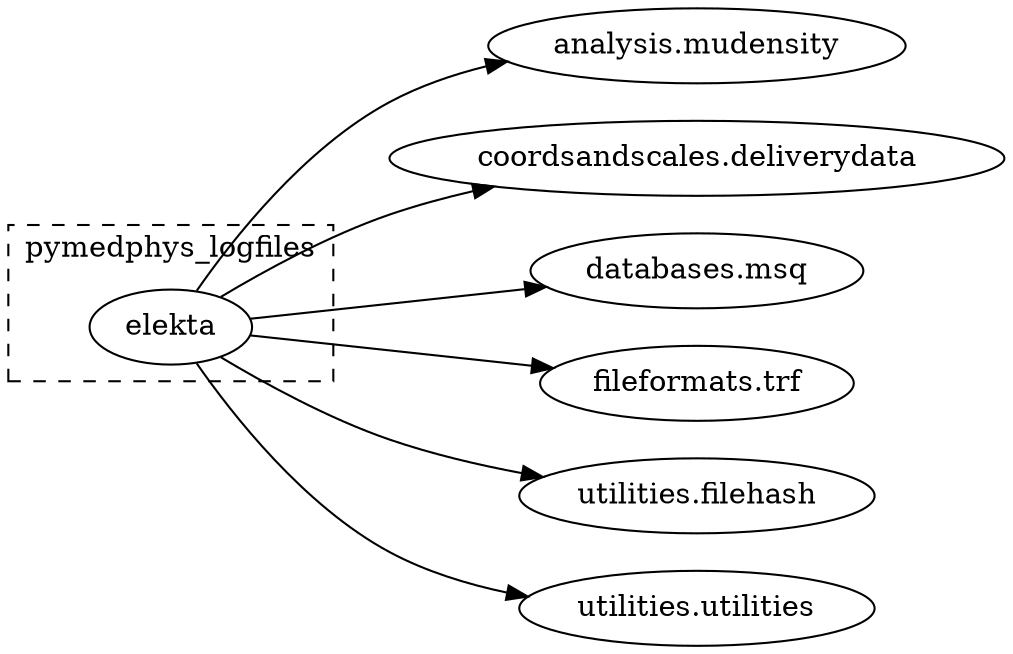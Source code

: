 
        strict digraph  {
            rankdir = LR;
            subgraph cluster_0 {
                "pymedphys_logfiles.elekta";

                label = "pymedphys_logfiles";
                style = dashed;
                
            { rank = same; "pymedphys_logfiles.elekta"; }
            
            }
            "pymedphys_logfiles.elekta" [label="elekta"];
"pymedphys_analysis.mudensity" [label="analysis.mudensity"];
"pymedphys_coordsandscales.deliverydata" [label="coordsandscales.deliverydata"];
"pymedphys_databases.msq" [label="databases.msq"];
"pymedphys_fileformats.trf" [label="fileformats.trf"];
"pymedphys_utilities.filehash" [label="utilities.filehash"];
"pymedphys_utilities.utilities" [label="utilities.utilities"];

            { rank = same; "pymedphys_analysis.mudensity"; "pymedphys_coordsandscales.deliverydata"; "pymedphys_databases.msq"; "pymedphys_fileformats.trf"; "pymedphys_utilities.filehash"; "pymedphys_utilities.utilities"; }

            "pymedphys_logfiles.elekta" -> "pymedphys_analysis.mudensity";
"pymedphys_logfiles.elekta" -> "pymedphys_coordsandscales.deliverydata";
"pymedphys_logfiles.elekta" -> "pymedphys_databases.msq";
"pymedphys_logfiles.elekta" -> "pymedphys_fileformats.trf";
"pymedphys_logfiles.elekta" -> "pymedphys_utilities.filehash";
"pymedphys_logfiles.elekta" -> "pymedphys_utilities.utilities";

        }
    